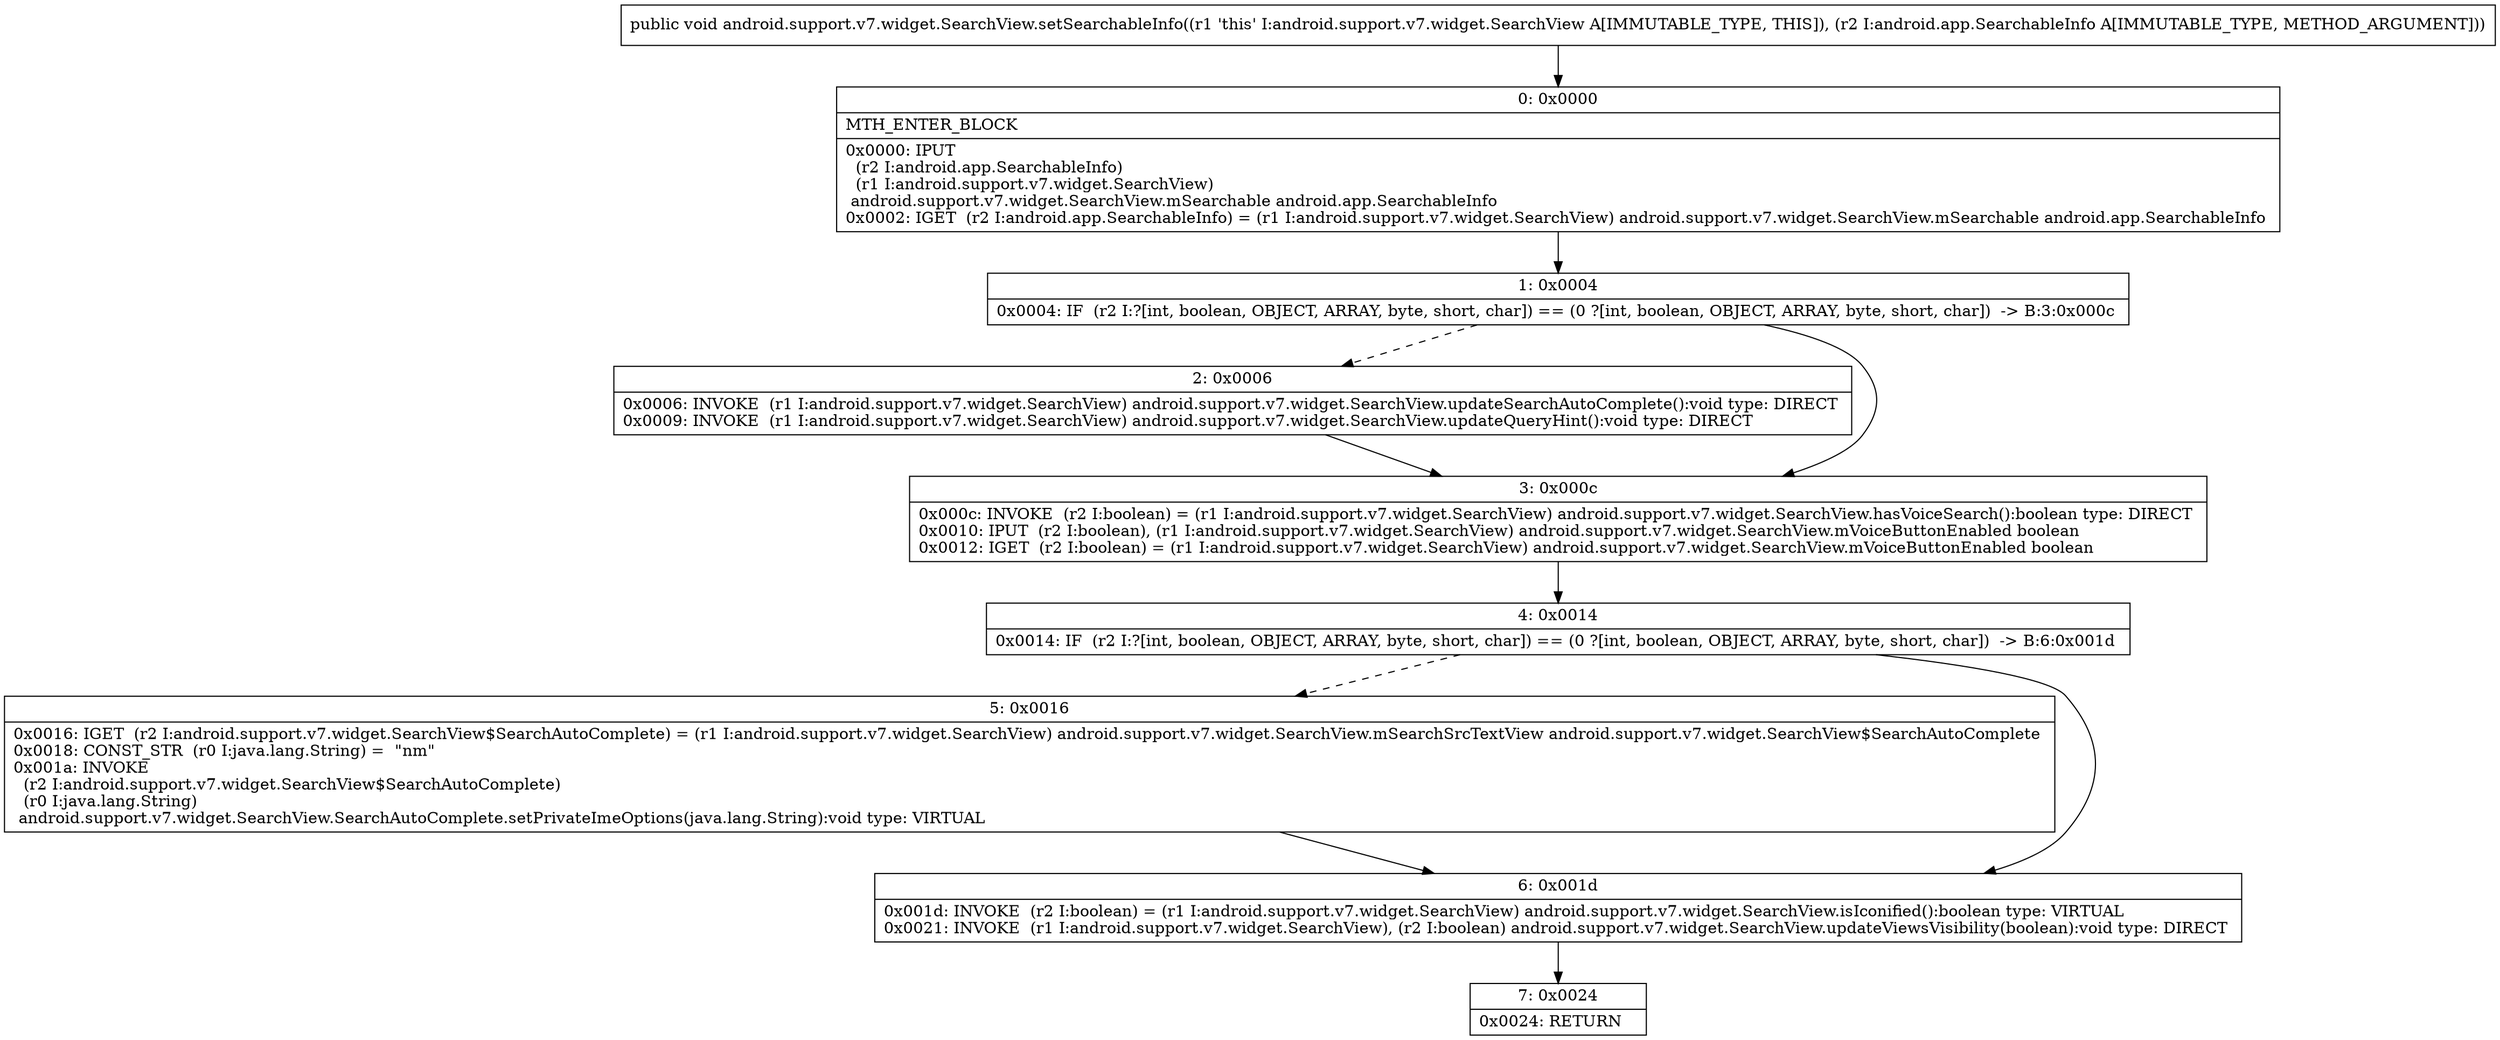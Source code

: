 digraph "CFG forandroid.support.v7.widget.SearchView.setSearchableInfo(Landroid\/app\/SearchableInfo;)V" {
Node_0 [shape=record,label="{0\:\ 0x0000|MTH_ENTER_BLOCK\l|0x0000: IPUT  \l  (r2 I:android.app.SearchableInfo)\l  (r1 I:android.support.v7.widget.SearchView)\l android.support.v7.widget.SearchView.mSearchable android.app.SearchableInfo \l0x0002: IGET  (r2 I:android.app.SearchableInfo) = (r1 I:android.support.v7.widget.SearchView) android.support.v7.widget.SearchView.mSearchable android.app.SearchableInfo \l}"];
Node_1 [shape=record,label="{1\:\ 0x0004|0x0004: IF  (r2 I:?[int, boolean, OBJECT, ARRAY, byte, short, char]) == (0 ?[int, boolean, OBJECT, ARRAY, byte, short, char])  \-\> B:3:0x000c \l}"];
Node_2 [shape=record,label="{2\:\ 0x0006|0x0006: INVOKE  (r1 I:android.support.v7.widget.SearchView) android.support.v7.widget.SearchView.updateSearchAutoComplete():void type: DIRECT \l0x0009: INVOKE  (r1 I:android.support.v7.widget.SearchView) android.support.v7.widget.SearchView.updateQueryHint():void type: DIRECT \l}"];
Node_3 [shape=record,label="{3\:\ 0x000c|0x000c: INVOKE  (r2 I:boolean) = (r1 I:android.support.v7.widget.SearchView) android.support.v7.widget.SearchView.hasVoiceSearch():boolean type: DIRECT \l0x0010: IPUT  (r2 I:boolean), (r1 I:android.support.v7.widget.SearchView) android.support.v7.widget.SearchView.mVoiceButtonEnabled boolean \l0x0012: IGET  (r2 I:boolean) = (r1 I:android.support.v7.widget.SearchView) android.support.v7.widget.SearchView.mVoiceButtonEnabled boolean \l}"];
Node_4 [shape=record,label="{4\:\ 0x0014|0x0014: IF  (r2 I:?[int, boolean, OBJECT, ARRAY, byte, short, char]) == (0 ?[int, boolean, OBJECT, ARRAY, byte, short, char])  \-\> B:6:0x001d \l}"];
Node_5 [shape=record,label="{5\:\ 0x0016|0x0016: IGET  (r2 I:android.support.v7.widget.SearchView$SearchAutoComplete) = (r1 I:android.support.v7.widget.SearchView) android.support.v7.widget.SearchView.mSearchSrcTextView android.support.v7.widget.SearchView$SearchAutoComplete \l0x0018: CONST_STR  (r0 I:java.lang.String) =  \"nm\" \l0x001a: INVOKE  \l  (r2 I:android.support.v7.widget.SearchView$SearchAutoComplete)\l  (r0 I:java.lang.String)\l android.support.v7.widget.SearchView.SearchAutoComplete.setPrivateImeOptions(java.lang.String):void type: VIRTUAL \l}"];
Node_6 [shape=record,label="{6\:\ 0x001d|0x001d: INVOKE  (r2 I:boolean) = (r1 I:android.support.v7.widget.SearchView) android.support.v7.widget.SearchView.isIconified():boolean type: VIRTUAL \l0x0021: INVOKE  (r1 I:android.support.v7.widget.SearchView), (r2 I:boolean) android.support.v7.widget.SearchView.updateViewsVisibility(boolean):void type: DIRECT \l}"];
Node_7 [shape=record,label="{7\:\ 0x0024|0x0024: RETURN   \l}"];
MethodNode[shape=record,label="{public void android.support.v7.widget.SearchView.setSearchableInfo((r1 'this' I:android.support.v7.widget.SearchView A[IMMUTABLE_TYPE, THIS]), (r2 I:android.app.SearchableInfo A[IMMUTABLE_TYPE, METHOD_ARGUMENT])) }"];
MethodNode -> Node_0;
Node_0 -> Node_1;
Node_1 -> Node_2[style=dashed];
Node_1 -> Node_3;
Node_2 -> Node_3;
Node_3 -> Node_4;
Node_4 -> Node_5[style=dashed];
Node_4 -> Node_6;
Node_5 -> Node_6;
Node_6 -> Node_7;
}

